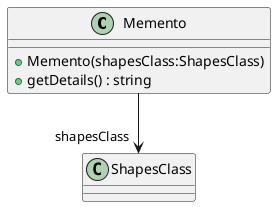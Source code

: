@startuml
class Memento {
    + Memento(shapesClass:ShapesClass)
    + getDetails() : string
}
Memento --> "shapesClass" ShapesClass
@enduml

